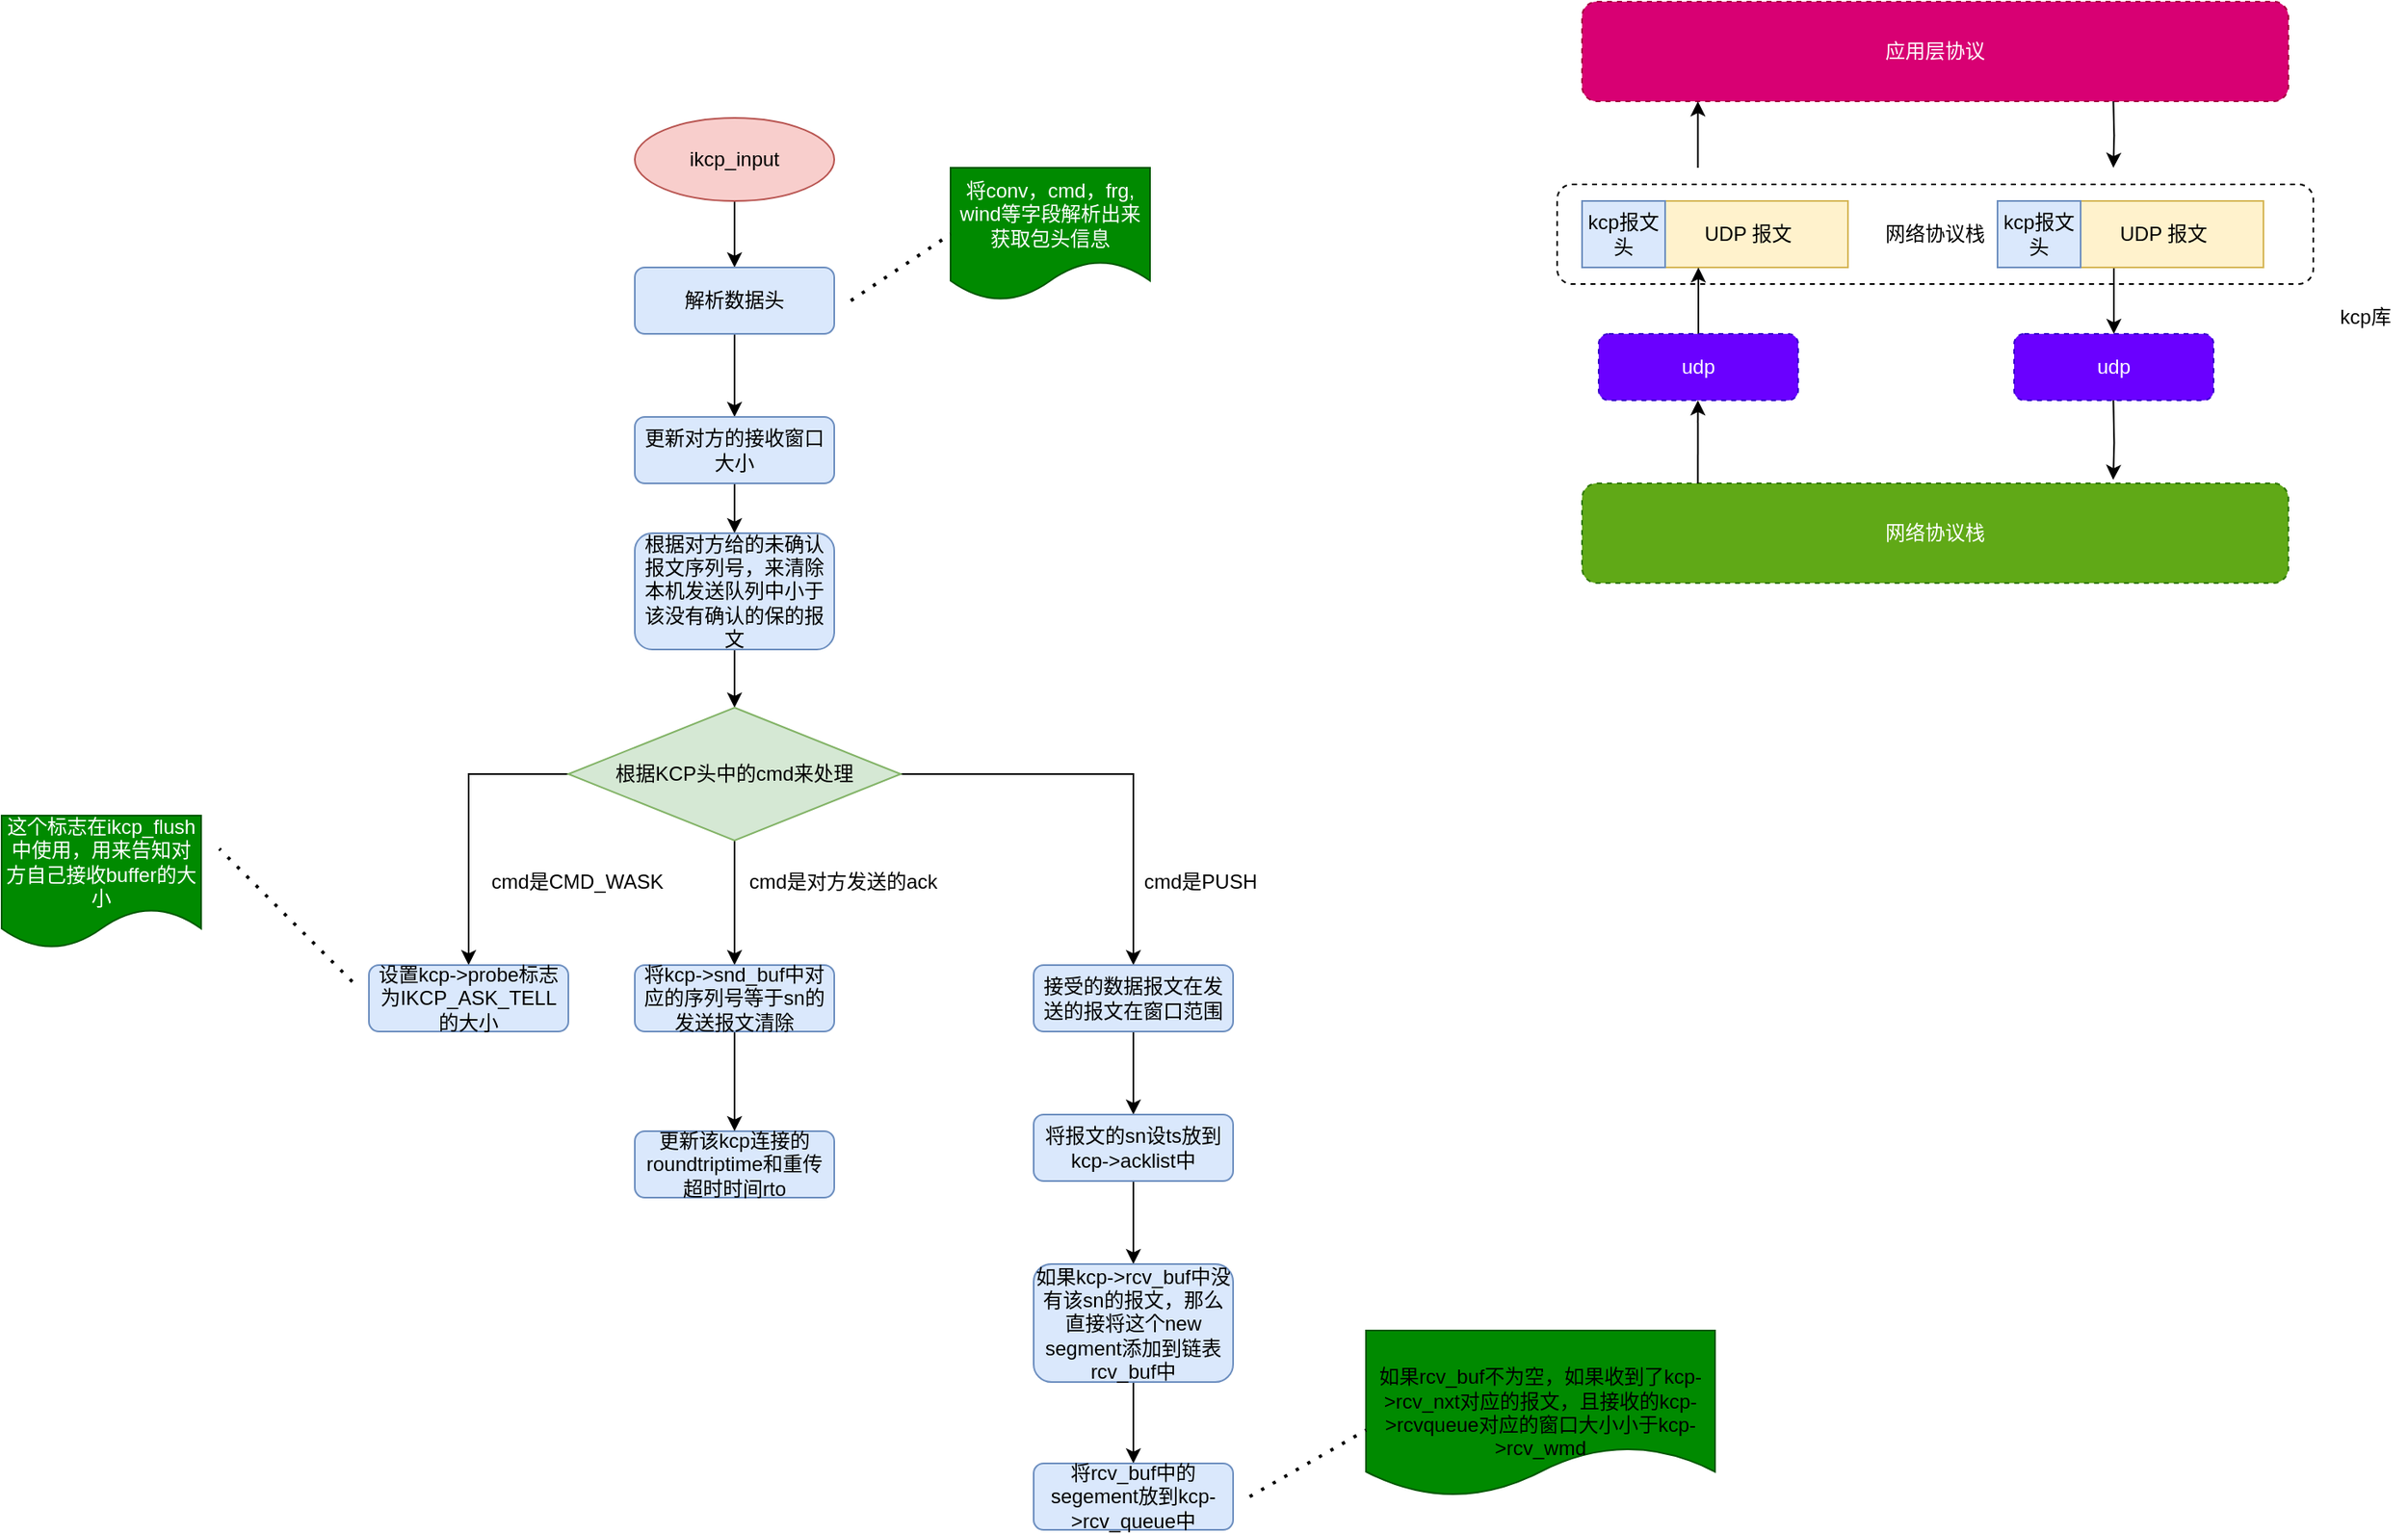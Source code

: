<mxfile version="13.4.1" type="github" pages="2">
  <diagram id="C5RBs43oDa-KdzZeNtuy" name="ikcp_input">
    <mxGraphModel dx="2249" dy="772" grid="1" gridSize="10" guides="1" tooltips="1" connect="1" arrows="1" fold="1" page="1" pageScale="1" pageWidth="827" pageHeight="1169" math="0" shadow="0">
      <root>
        <mxCell id="WIyWlLk6GJQsqaUBKTNV-0" />
        <mxCell id="WIyWlLk6GJQsqaUBKTNV-1" parent="WIyWlLk6GJQsqaUBKTNV-0" />
        <mxCell id="T4MIaIh5VTVYv9zIn7lA-17" value="网络协议栈" style="rounded=1;whiteSpace=wrap;html=1;dashed=1;" parent="WIyWlLk6GJQsqaUBKTNV-1" vertex="1">
          <mxGeometry x="755" y="270" width="455" height="60" as="geometry" />
        </mxCell>
        <mxCell id="T4MIaIh5VTVYv9zIn7lA-5" style="edgeStyle=orthogonalEdgeStyle;rounded=0;orthogonalLoop=1;jettySize=auto;html=1;exitX=0.5;exitY=1;exitDx=0;exitDy=0;entryX=0.5;entryY=0;entryDx=0;entryDy=0;" parent="WIyWlLk6GJQsqaUBKTNV-1" source="T4MIaIh5VTVYv9zIn7lA-0" target="T4MIaIh5VTVYv9zIn7lA-1" edge="1">
          <mxGeometry relative="1" as="geometry" />
        </mxCell>
        <mxCell id="T4MIaIh5VTVYv9zIn7lA-0" value="ikcp_input" style="ellipse;whiteSpace=wrap;html=1;fillColor=#f8cecc;strokeColor=#b85450;" parent="WIyWlLk6GJQsqaUBKTNV-1" vertex="1">
          <mxGeometry x="200" y="230" width="120" height="50" as="geometry" />
        </mxCell>
        <mxCell id="T4MIaIh5VTVYv9zIn7lA-35" style="edgeStyle=orthogonalEdgeStyle;rounded=0;orthogonalLoop=1;jettySize=auto;html=1;exitX=0.5;exitY=1;exitDx=0;exitDy=0;entryX=0.5;entryY=0;entryDx=0;entryDy=0;endArrow=classic;endFill=1;" parent="WIyWlLk6GJQsqaUBKTNV-1" source="T4MIaIh5VTVYv9zIn7lA-1" target="T4MIaIh5VTVYv9zIn7lA-6" edge="1">
          <mxGeometry relative="1" as="geometry" />
        </mxCell>
        <mxCell id="T4MIaIh5VTVYv9zIn7lA-1" value="解析数据头" style="rounded=1;whiteSpace=wrap;html=1;fillColor=#dae8fc;strokeColor=#6c8ebf;" parent="WIyWlLk6GJQsqaUBKTNV-1" vertex="1">
          <mxGeometry x="200" y="320" width="120" height="40" as="geometry" />
        </mxCell>
        <mxCell id="T4MIaIh5VTVYv9zIn7lA-2" value="将conv，cmd，frg, wind等字段解析出来获取包头信息" style="shape=document;whiteSpace=wrap;html=1;boundedLbl=1;fillColor=#008a00;strokeColor=#005700;fontColor=#ffffff;" parent="WIyWlLk6GJQsqaUBKTNV-1" vertex="1">
          <mxGeometry x="390" y="260" width="120" height="80" as="geometry" />
        </mxCell>
        <mxCell id="T4MIaIh5VTVYv9zIn7lA-3" value="" style="endArrow=none;dashed=1;html=1;dashPattern=1 3;strokeWidth=2;" parent="WIyWlLk6GJQsqaUBKTNV-1" edge="1">
          <mxGeometry width="50" height="50" relative="1" as="geometry">
            <mxPoint x="330" y="340" as="sourcePoint" />
            <mxPoint x="390" y="300" as="targetPoint" />
          </mxGeometry>
        </mxCell>
        <mxCell id="T4MIaIh5VTVYv9zIn7lA-36" style="edgeStyle=orthogonalEdgeStyle;rounded=0;orthogonalLoop=1;jettySize=auto;html=1;exitX=0.5;exitY=1;exitDx=0;exitDy=0;entryX=0.5;entryY=0;entryDx=0;entryDy=0;endArrow=classic;endFill=1;" parent="WIyWlLk6GJQsqaUBKTNV-1" source="T4MIaIh5VTVYv9zIn7lA-6" target="T4MIaIh5VTVYv9zIn7lA-7" edge="1">
          <mxGeometry relative="1" as="geometry" />
        </mxCell>
        <mxCell id="T4MIaIh5VTVYv9zIn7lA-6" value="更新对方的接收窗口大小" style="rounded=1;whiteSpace=wrap;html=1;fillColor=#dae8fc;strokeColor=#6c8ebf;" parent="WIyWlLk6GJQsqaUBKTNV-1" vertex="1">
          <mxGeometry x="200" y="410" width="120" height="40" as="geometry" />
        </mxCell>
        <mxCell id="T4MIaIh5VTVYv9zIn7lA-37" style="edgeStyle=orthogonalEdgeStyle;rounded=0;orthogonalLoop=1;jettySize=auto;html=1;exitX=0.5;exitY=1;exitDx=0;exitDy=0;entryX=0.5;entryY=0;entryDx=0;entryDy=0;endArrow=classic;endFill=1;" parent="WIyWlLk6GJQsqaUBKTNV-1" source="T4MIaIh5VTVYv9zIn7lA-7" target="T4MIaIh5VTVYv9zIn7lA-34" edge="1">
          <mxGeometry relative="1" as="geometry" />
        </mxCell>
        <mxCell id="T4MIaIh5VTVYv9zIn7lA-7" value="根据对方给的未确认报文序列号，来清除本机发送队列中小于该没有确认的保的报文" style="rounded=1;whiteSpace=wrap;html=1;fillColor=#dae8fc;strokeColor=#6c8ebf;" parent="WIyWlLk6GJQsqaUBKTNV-1" vertex="1">
          <mxGeometry x="200" y="480" width="120" height="70" as="geometry" />
        </mxCell>
        <mxCell id="T4MIaIh5VTVYv9zIn7lA-8" value="UDP 报文" style="rounded=0;whiteSpace=wrap;html=1;fillColor=#fff2cc;strokeColor=#d6b656;" parent="WIyWlLk6GJQsqaUBKTNV-1" vertex="1">
          <mxGeometry x="810" y="280" width="120" height="40" as="geometry" />
        </mxCell>
        <mxCell id="T4MIaIh5VTVYv9zIn7lA-9" value="kcp报文头" style="rounded=0;whiteSpace=wrap;html=1;fillColor=#dae8fc;strokeColor=#6c8ebf;" parent="WIyWlLk6GJQsqaUBKTNV-1" vertex="1">
          <mxGeometry x="770" y="280" width="50" height="40" as="geometry" />
        </mxCell>
        <mxCell id="T4MIaIh5VTVYv9zIn7lA-12" style="edgeStyle=orthogonalEdgeStyle;rounded=0;orthogonalLoop=1;jettySize=auto;html=1;exitX=0.25;exitY=1;exitDx=0;exitDy=0;entryX=0.5;entryY=0;entryDx=0;entryDy=0;" parent="WIyWlLk6GJQsqaUBKTNV-1" source="T4MIaIh5VTVYv9zIn7lA-10" target="T4MIaIh5VTVYv9zIn7lA-20" edge="1">
          <mxGeometry relative="1" as="geometry">
            <mxPoint x="1090" y="450" as="targetPoint" />
          </mxGeometry>
        </mxCell>
        <mxCell id="T4MIaIh5VTVYv9zIn7lA-10" value="UDP 报文" style="rounded=0;whiteSpace=wrap;html=1;fillColor=#fff2cc;strokeColor=#d6b656;" parent="WIyWlLk6GJQsqaUBKTNV-1" vertex="1">
          <mxGeometry x="1060" y="280" width="120" height="40" as="geometry" />
        </mxCell>
        <mxCell id="T4MIaIh5VTVYv9zIn7lA-11" value="kcp报文头" style="rounded=0;whiteSpace=wrap;html=1;fillColor=#dae8fc;strokeColor=#6c8ebf;" parent="WIyWlLk6GJQsqaUBKTNV-1" vertex="1">
          <mxGeometry x="1020" y="280" width="50" height="40" as="geometry" />
        </mxCell>
        <mxCell id="T4MIaIh5VTVYv9zIn7lA-15" value="" style="endArrow=classic;html=1;entryX=0.25;entryY=1;entryDx=0;entryDy=0;exitX=0.5;exitY=0;exitDx=0;exitDy=0;" parent="WIyWlLk6GJQsqaUBKTNV-1" source="T4MIaIh5VTVYv9zIn7lA-19" target="T4MIaIh5VTVYv9zIn7lA-8" edge="1">
          <mxGeometry width="50" height="50" relative="1" as="geometry">
            <mxPoint x="840" y="450" as="sourcePoint" />
            <mxPoint x="850" y="390" as="targetPoint" />
          </mxGeometry>
        </mxCell>
        <mxCell id="T4MIaIh5VTVYv9zIn7lA-16" value="网络协议栈" style="rounded=1;whiteSpace=wrap;html=1;dashed=1;fillColor=#60a917;strokeColor=#2D7600;fontColor=#ffffff;" parent="WIyWlLk6GJQsqaUBKTNV-1" vertex="1">
          <mxGeometry x="770" y="450" width="425" height="60" as="geometry" />
        </mxCell>
        <mxCell id="T4MIaIh5VTVYv9zIn7lA-18" value="kcp库" style="text;html=1;align=center;verticalAlign=middle;resizable=0;points=[];autosize=1;" parent="WIyWlLk6GJQsqaUBKTNV-1" vertex="1">
          <mxGeometry x="1216" y="340" width="50" height="20" as="geometry" />
        </mxCell>
        <mxCell id="T4MIaIh5VTVYv9zIn7lA-19" value="udp" style="rounded=1;whiteSpace=wrap;html=1;dashed=1;fillColor=#6a00ff;strokeColor=#3700CC;fontColor=#ffffff;" parent="WIyWlLk6GJQsqaUBKTNV-1" vertex="1">
          <mxGeometry x="780" y="360" width="120" height="40" as="geometry" />
        </mxCell>
        <mxCell id="T4MIaIh5VTVYv9zIn7lA-20" value="udp" style="rounded=1;whiteSpace=wrap;html=1;dashed=1;fillColor=#6a00ff;strokeColor=#3700CC;fontColor=#ffffff;" parent="WIyWlLk6GJQsqaUBKTNV-1" vertex="1">
          <mxGeometry x="1030" y="360" width="120" height="40" as="geometry" />
        </mxCell>
        <mxCell id="T4MIaIh5VTVYv9zIn7lA-23" value="应用层协议" style="rounded=1;whiteSpace=wrap;html=1;dashed=1;fillColor=#d80073;strokeColor=#A50040;fontColor=#ffffff;" parent="WIyWlLk6GJQsqaUBKTNV-1" vertex="1">
          <mxGeometry x="770" y="160" width="425" height="60" as="geometry" />
        </mxCell>
        <mxCell id="VJARTbVvi9XluzOKFTY2-6" style="edgeStyle=orthogonalEdgeStyle;rounded=0;orthogonalLoop=1;jettySize=auto;html=1;exitX=0.5;exitY=1;exitDx=0;exitDy=0;entryX=0.5;entryY=0;entryDx=0;entryDy=0;" edge="1" parent="WIyWlLk6GJQsqaUBKTNV-1" source="T4MIaIh5VTVYv9zIn7lA-34" target="VJARTbVvi9XluzOKFTY2-3">
          <mxGeometry relative="1" as="geometry" />
        </mxCell>
        <mxCell id="VJARTbVvi9XluzOKFTY2-10" style="edgeStyle=orthogonalEdgeStyle;rounded=0;orthogonalLoop=1;jettySize=auto;html=1;exitX=1;exitY=0.5;exitDx=0;exitDy=0;" edge="1" parent="WIyWlLk6GJQsqaUBKTNV-1" source="T4MIaIh5VTVYv9zIn7lA-34" target="VJARTbVvi9XluzOKFTY2-8">
          <mxGeometry relative="1" as="geometry" />
        </mxCell>
        <mxCell id="VJARTbVvi9XluzOKFTY2-19" style="edgeStyle=orthogonalEdgeStyle;rounded=0;orthogonalLoop=1;jettySize=auto;html=1;exitX=0;exitY=0.5;exitDx=0;exitDy=0;" edge="1" parent="WIyWlLk6GJQsqaUBKTNV-1" source="T4MIaIh5VTVYv9zIn7lA-34" target="VJARTbVvi9XluzOKFTY2-11">
          <mxGeometry relative="1" as="geometry" />
        </mxCell>
        <mxCell id="T4MIaIh5VTVYv9zIn7lA-34" value="根据KCP头中的cmd来处理" style="rhombus;whiteSpace=wrap;html=1;fillColor=#d5e8d4;strokeColor=#82b366;" parent="WIyWlLk6GJQsqaUBKTNV-1" vertex="1">
          <mxGeometry x="160" y="585" width="200" height="80" as="geometry" />
        </mxCell>
        <mxCell id="T4MIaIh5VTVYv9zIn7lA-38" value="更新该kcp连接的roundtriptime和重传超时时间rto" style="rounded=1;whiteSpace=wrap;html=1;fillColor=#dae8fc;strokeColor=#6c8ebf;" parent="WIyWlLk6GJQsqaUBKTNV-1" vertex="1">
          <mxGeometry x="200" y="840" width="120" height="40" as="geometry" />
        </mxCell>
        <mxCell id="T4MIaIh5VTVYv9zIn7lA-41" value="" style="endArrow=classic;html=1;entryX=0.25;entryY=1;entryDx=0;entryDy=0;exitX=0.164;exitY=0;exitDx=0;exitDy=0;exitPerimeter=0;" parent="WIyWlLk6GJQsqaUBKTNV-1" source="T4MIaIh5VTVYv9zIn7lA-16" edge="1">
          <mxGeometry width="50" height="50" relative="1" as="geometry">
            <mxPoint x="839.71" y="440" as="sourcePoint" />
            <mxPoint x="839.71" y="400" as="targetPoint" />
          </mxGeometry>
        </mxCell>
        <mxCell id="T4MIaIh5VTVYv9zIn7lA-44" style="edgeStyle=orthogonalEdgeStyle;rounded=0;orthogonalLoop=1;jettySize=auto;html=1;exitX=0.25;exitY=1;exitDx=0;exitDy=0;entryX=0.752;entryY=-0.035;entryDx=0;entryDy=0;entryPerimeter=0;" parent="WIyWlLk6GJQsqaUBKTNV-1" target="T4MIaIh5VTVYv9zIn7lA-16" edge="1">
          <mxGeometry relative="1" as="geometry">
            <mxPoint x="1089.71" y="440" as="targetPoint" />
            <mxPoint x="1089.71" y="400" as="sourcePoint" />
          </mxGeometry>
        </mxCell>
        <mxCell id="T4MIaIh5VTVYv9zIn7lA-47" style="edgeStyle=orthogonalEdgeStyle;rounded=0;orthogonalLoop=1;jettySize=auto;html=1;exitX=0.25;exitY=1;exitDx=0;exitDy=0;entryX=0.5;entryY=0;entryDx=0;entryDy=0;" parent="WIyWlLk6GJQsqaUBKTNV-1" edge="1">
          <mxGeometry relative="1" as="geometry">
            <mxPoint x="1089.71" y="260" as="targetPoint" />
            <mxPoint x="1089.71" y="220" as="sourcePoint" />
          </mxGeometry>
        </mxCell>
        <mxCell id="T4MIaIh5VTVYv9zIn7lA-49" value="" style="endArrow=classic;html=1;entryX=0.25;entryY=1;entryDx=0;entryDy=0;exitX=0.5;exitY=0;exitDx=0;exitDy=0;" parent="WIyWlLk6GJQsqaUBKTNV-1" edge="1">
          <mxGeometry width="50" height="50" relative="1" as="geometry">
            <mxPoint x="839.71" y="260" as="sourcePoint" />
            <mxPoint x="839.71" y="220" as="targetPoint" />
          </mxGeometry>
        </mxCell>
        <mxCell id="VJARTbVvi9XluzOKFTY2-1" style="edgeStyle=orthogonalEdgeStyle;rounded=0;orthogonalLoop=1;jettySize=auto;html=1;exitX=0.5;exitY=1;exitDx=0;exitDy=0;" edge="1" parent="WIyWlLk6GJQsqaUBKTNV-1" source="T4MIaIh5VTVYv9zIn7lA-38" target="T4MIaIh5VTVYv9zIn7lA-38">
          <mxGeometry relative="1" as="geometry" />
        </mxCell>
        <mxCell id="VJARTbVvi9XluzOKFTY2-2" value="cmd是对方发送的ack" style="text;html=1;align=center;verticalAlign=middle;resizable=0;points=[];autosize=1;" vertex="1" parent="WIyWlLk6GJQsqaUBKTNV-1">
          <mxGeometry x="260" y="680" width="130" height="20" as="geometry" />
        </mxCell>
        <mxCell id="VJARTbVvi9XluzOKFTY2-7" style="edgeStyle=orthogonalEdgeStyle;rounded=0;orthogonalLoop=1;jettySize=auto;html=1;exitX=0.5;exitY=1;exitDx=0;exitDy=0;entryX=0.5;entryY=0;entryDx=0;entryDy=0;" edge="1" parent="WIyWlLk6GJQsqaUBKTNV-1" source="VJARTbVvi9XluzOKFTY2-3" target="T4MIaIh5VTVYv9zIn7lA-38">
          <mxGeometry relative="1" as="geometry" />
        </mxCell>
        <mxCell id="VJARTbVvi9XluzOKFTY2-3" value="将kcp-&amp;gt;snd_buf中对应的序列号等于sn的发送报文清除" style="rounded=1;whiteSpace=wrap;html=1;fillColor=#dae8fc;strokeColor=#6c8ebf;" vertex="1" parent="WIyWlLk6GJQsqaUBKTNV-1">
          <mxGeometry x="200" y="740" width="120" height="40" as="geometry" />
        </mxCell>
        <mxCell id="VJARTbVvi9XluzOKFTY2-14" style="edgeStyle=orthogonalEdgeStyle;rounded=0;orthogonalLoop=1;jettySize=auto;html=1;exitX=0.5;exitY=1;exitDx=0;exitDy=0;entryX=0.5;entryY=0;entryDx=0;entryDy=0;" edge="1" parent="WIyWlLk6GJQsqaUBKTNV-1" source="VJARTbVvi9XluzOKFTY2-8" target="VJARTbVvi9XluzOKFTY2-13">
          <mxGeometry relative="1" as="geometry" />
        </mxCell>
        <mxCell id="VJARTbVvi9XluzOKFTY2-8" value="接受的数据报文在发送的报文在窗口范围" style="rounded=1;whiteSpace=wrap;html=1;fillColor=#dae8fc;strokeColor=#6c8ebf;" vertex="1" parent="WIyWlLk6GJQsqaUBKTNV-1">
          <mxGeometry x="440" y="740" width="120" height="40" as="geometry" />
        </mxCell>
        <mxCell id="VJARTbVvi9XluzOKFTY2-11" value="设置kcp-&amp;gt;probe标志为IKCP_ASK_TELL的大小" style="rounded=1;whiteSpace=wrap;html=1;fillColor=#dae8fc;strokeColor=#6c8ebf;" vertex="1" parent="WIyWlLk6GJQsqaUBKTNV-1">
          <mxGeometry x="40" y="740" width="120" height="40" as="geometry" />
        </mxCell>
        <mxCell id="VJARTbVvi9XluzOKFTY2-12" value="cmd是PUSH" style="text;html=1;align=center;verticalAlign=middle;resizable=0;points=[];autosize=1;" vertex="1" parent="WIyWlLk6GJQsqaUBKTNV-1">
          <mxGeometry x="500" y="680" width="80" height="20" as="geometry" />
        </mxCell>
        <mxCell id="VJARTbVvi9XluzOKFTY2-17" style="edgeStyle=orthogonalEdgeStyle;rounded=0;orthogonalLoop=1;jettySize=auto;html=1;exitX=0.5;exitY=1;exitDx=0;exitDy=0;entryX=0.5;entryY=0;entryDx=0;entryDy=0;" edge="1" parent="WIyWlLk6GJQsqaUBKTNV-1" source="VJARTbVvi9XluzOKFTY2-13" target="VJARTbVvi9XluzOKFTY2-15">
          <mxGeometry relative="1" as="geometry" />
        </mxCell>
        <mxCell id="VJARTbVvi9XluzOKFTY2-13" value="将报文的sn设ts放到kcp-&amp;gt;acklist中" style="rounded=1;whiteSpace=wrap;html=1;fillColor=#dae8fc;strokeColor=#6c8ebf;" vertex="1" parent="WIyWlLk6GJQsqaUBKTNV-1">
          <mxGeometry x="440" y="830" width="120" height="40" as="geometry" />
        </mxCell>
        <mxCell id="VJARTbVvi9XluzOKFTY2-27" style="edgeStyle=orthogonalEdgeStyle;rounded=0;orthogonalLoop=1;jettySize=auto;html=1;exitX=0.5;exitY=1;exitDx=0;exitDy=0;entryX=0.5;entryY=0;entryDx=0;entryDy=0;" edge="1" parent="WIyWlLk6GJQsqaUBKTNV-1" source="VJARTbVvi9XluzOKFTY2-15" target="VJARTbVvi9XluzOKFTY2-23">
          <mxGeometry relative="1" as="geometry" />
        </mxCell>
        <mxCell id="VJARTbVvi9XluzOKFTY2-15" value="如果kcp-&amp;gt;rcv_buf中没有该sn的报文，那么直接将这个new segment添加到&lt;span&gt;链表rcv_buf中&lt;/span&gt;" style="rounded=1;whiteSpace=wrap;html=1;fillColor=#dae8fc;strokeColor=#6c8ebf;" vertex="1" parent="WIyWlLk6GJQsqaUBKTNV-1">
          <mxGeometry x="440" y="920" width="120" height="71" as="geometry" />
        </mxCell>
        <mxCell id="VJARTbVvi9XluzOKFTY2-20" value="cmd是CMD_WASK" style="text;html=1;align=center;verticalAlign=middle;resizable=0;points=[];autosize=1;" vertex="1" parent="WIyWlLk6GJQsqaUBKTNV-1">
          <mxGeometry x="105" y="680" width="120" height="20" as="geometry" />
        </mxCell>
        <mxCell id="VJARTbVvi9XluzOKFTY2-21" value="这个标志在ikcp_flush中使用，用来告知对方自己接收buffer的大小" style="shape=document;whiteSpace=wrap;html=1;boundedLbl=1;fillColor=#008a00;strokeColor=#005700;fontColor=#ffffff;" vertex="1" parent="WIyWlLk6GJQsqaUBKTNV-1">
          <mxGeometry x="-181" y="650" width="120" height="80" as="geometry" />
        </mxCell>
        <mxCell id="VJARTbVvi9XluzOKFTY2-22" value="" style="endArrow=none;dashed=1;html=1;dashPattern=1 3;strokeWidth=2;" edge="1" parent="WIyWlLk6GJQsqaUBKTNV-1">
          <mxGeometry width="50" height="50" relative="1" as="geometry">
            <mxPoint x="30" y="750" as="sourcePoint" />
            <mxPoint x="-50" y="670" as="targetPoint" />
          </mxGeometry>
        </mxCell>
        <mxCell id="VJARTbVvi9XluzOKFTY2-23" value="将rcv_buf中的segement放到kcp-&amp;gt;rcv_queue中" style="rounded=1;whiteSpace=wrap;html=1;fillColor=#dae8fc;strokeColor=#6c8ebf;" vertex="1" parent="WIyWlLk6GJQsqaUBKTNV-1">
          <mxGeometry x="440" y="1040" width="120" height="40" as="geometry" />
        </mxCell>
        <mxCell id="VJARTbVvi9XluzOKFTY2-25" value="&lt;br style=&quot;color: rgb(0 , 0 , 0)&quot;&gt;&lt;br style=&quot;color: rgb(0 , 0 , 0)&quot;&gt;&lt;span style=&quot;color: rgb(0 , 0 , 0) ; font-family: &amp;#34;helvetica&amp;#34;&quot;&gt;如果rcv_buf不为空，如果收到了kcp-&amp;gt;rcv_nxt对应的报文，且接收的kcp-&amp;gt;rcvqueue对应的窗口大小小于kcp-&amp;gt;rcv_wmd&lt;/span&gt;" style="shape=document;whiteSpace=wrap;html=1;boundedLbl=1;fillColor=#008a00;strokeColor=#005700;fontColor=#ffffff;" vertex="1" parent="WIyWlLk6GJQsqaUBKTNV-1">
          <mxGeometry x="640" y="960" width="210" height="100" as="geometry" />
        </mxCell>
        <mxCell id="VJARTbVvi9XluzOKFTY2-26" value="" style="endArrow=none;dashed=1;html=1;dashPattern=1 3;strokeWidth=2;" edge="1" parent="WIyWlLk6GJQsqaUBKTNV-1">
          <mxGeometry width="50" height="50" relative="1" as="geometry">
            <mxPoint x="570" y="1060" as="sourcePoint" />
            <mxPoint x="640" y="1020" as="targetPoint" />
          </mxGeometry>
        </mxCell>
      </root>
    </mxGraphModel>
  </diagram>
  <diagram id="-d0Vb-dAbcVHCefVOq3F" name="ikcp_flush">
    <mxGraphModel dx="677" dy="1537" grid="1" gridSize="10" guides="1" tooltips="1" connect="1" arrows="1" fold="1" page="1" pageScale="1" pageWidth="827" pageHeight="1169" math="0" shadow="0">
      <root>
        <mxCell id="Z96603nYht_UYcxuJ0Ke-0" />
        <mxCell id="Z96603nYht_UYcxuJ0Ke-1" parent="Z96603nYht_UYcxuJ0Ke-0" />
        <mxCell id="5g2SapMzeWaJlgpSwvCs-0" style="edgeStyle=orthogonalEdgeStyle;rounded=0;orthogonalLoop=1;jettySize=auto;html=1;exitX=0.5;exitY=1;exitDx=0;exitDy=0;entryX=0.5;entryY=0;entryDx=0;entryDy=0;" edge="1" parent="Z96603nYht_UYcxuJ0Ke-1" source="5aHqGlb46mKQ3_5Rkp1--0" target="qaz9b83KiqQZ8q-wqg4S-0">
          <mxGeometry relative="1" as="geometry" />
        </mxCell>
        <mxCell id="5aHqGlb46mKQ3_5Rkp1--0" value="ikcp_flush" style="ellipse;whiteSpace=wrap;html=1;fillColor=#f8cecc;strokeColor=#b85450;" vertex="1" parent="Z96603nYht_UYcxuJ0Ke-1">
          <mxGeometry x="40" y="-40" width="120" height="40" as="geometry" />
        </mxCell>
        <mxCell id="qaz9b83KiqQZ8q-wqg4S-0" value="查看kcp-&amp;gt;ackcount,发送确认已经接收到的ack报文" style="rounded=1;whiteSpace=wrap;html=1;fillColor=#dae8fc;strokeColor=#6c8ebf;" vertex="1" parent="Z96603nYht_UYcxuJ0Ke-1">
          <mxGeometry x="40" y="40" width="120" height="40" as="geometry" />
        </mxCell>
        <mxCell id="qaz9b83KiqQZ8q-wqg4S-1" value="如果对方的接收窗口为0，那么计算进行窗口探测的时间，如有必要，立即发送IKCP_CMD_WASK报文" style="rounded=1;whiteSpace=wrap;html=1;fillColor=#dae8fc;strokeColor=#6c8ebf;" vertex="1" parent="Z96603nYht_UYcxuJ0Ke-1">
          <mxGeometry x="40" y="120" width="120" height="80" as="geometry" />
        </mxCell>
        <mxCell id="TftBO6txIq1J-cxi_Kdp-0" value="将kcp-&amp;gt;snd_queue中的数据转移到kcp-&amp;gt;snd_buf中" style="rounded=1;whiteSpace=wrap;html=1;fillColor=#dae8fc;strokeColor=#6c8ebf;" vertex="1" parent="Z96603nYht_UYcxuJ0Ke-1">
          <mxGeometry x="40" y="240" width="120" height="40" as="geometry" />
        </mxCell>
        <mxCell id="5g2SapMzeWaJlgpSwvCs-1" style="edgeStyle=orthogonalEdgeStyle;rounded=0;orthogonalLoop=1;jettySize=auto;html=1;exitX=0.5;exitY=1;exitDx=0;exitDy=0;entryX=0.5;entryY=0;entryDx=0;entryDy=0;" edge="1" parent="Z96603nYht_UYcxuJ0Ke-1">
          <mxGeometry relative="1" as="geometry">
            <mxPoint x="99.76" y="80" as="sourcePoint" />
            <mxPoint x="99.76" y="120" as="targetPoint" />
          </mxGeometry>
        </mxCell>
        <mxCell id="5g2SapMzeWaJlgpSwvCs-2" style="edgeStyle=orthogonalEdgeStyle;rounded=0;orthogonalLoop=1;jettySize=auto;html=1;exitX=0.5;exitY=1;exitDx=0;exitDy=0;entryX=0.5;entryY=0;entryDx=0;entryDy=0;" edge="1" parent="Z96603nYht_UYcxuJ0Ke-1">
          <mxGeometry relative="1" as="geometry">
            <mxPoint x="99.76" y="200" as="sourcePoint" />
            <mxPoint x="99.76" y="240" as="targetPoint" />
          </mxGeometry>
        </mxCell>
        <mxCell id="5g2SapMzeWaJlgpSwvCs-3" value="将kcp-&amp;gt;snd_queue中的数据转移到kcp-&amp;gt;snd_buf中" style="rounded=1;whiteSpace=wrap;html=1;fillColor=#dae8fc;strokeColor=#6c8ebf;" vertex="1" parent="Z96603nYht_UYcxuJ0Ke-1">
          <mxGeometry x="40" y="320" width="120" height="40" as="geometry" />
        </mxCell>
      </root>
    </mxGraphModel>
  </diagram>
</mxfile>

